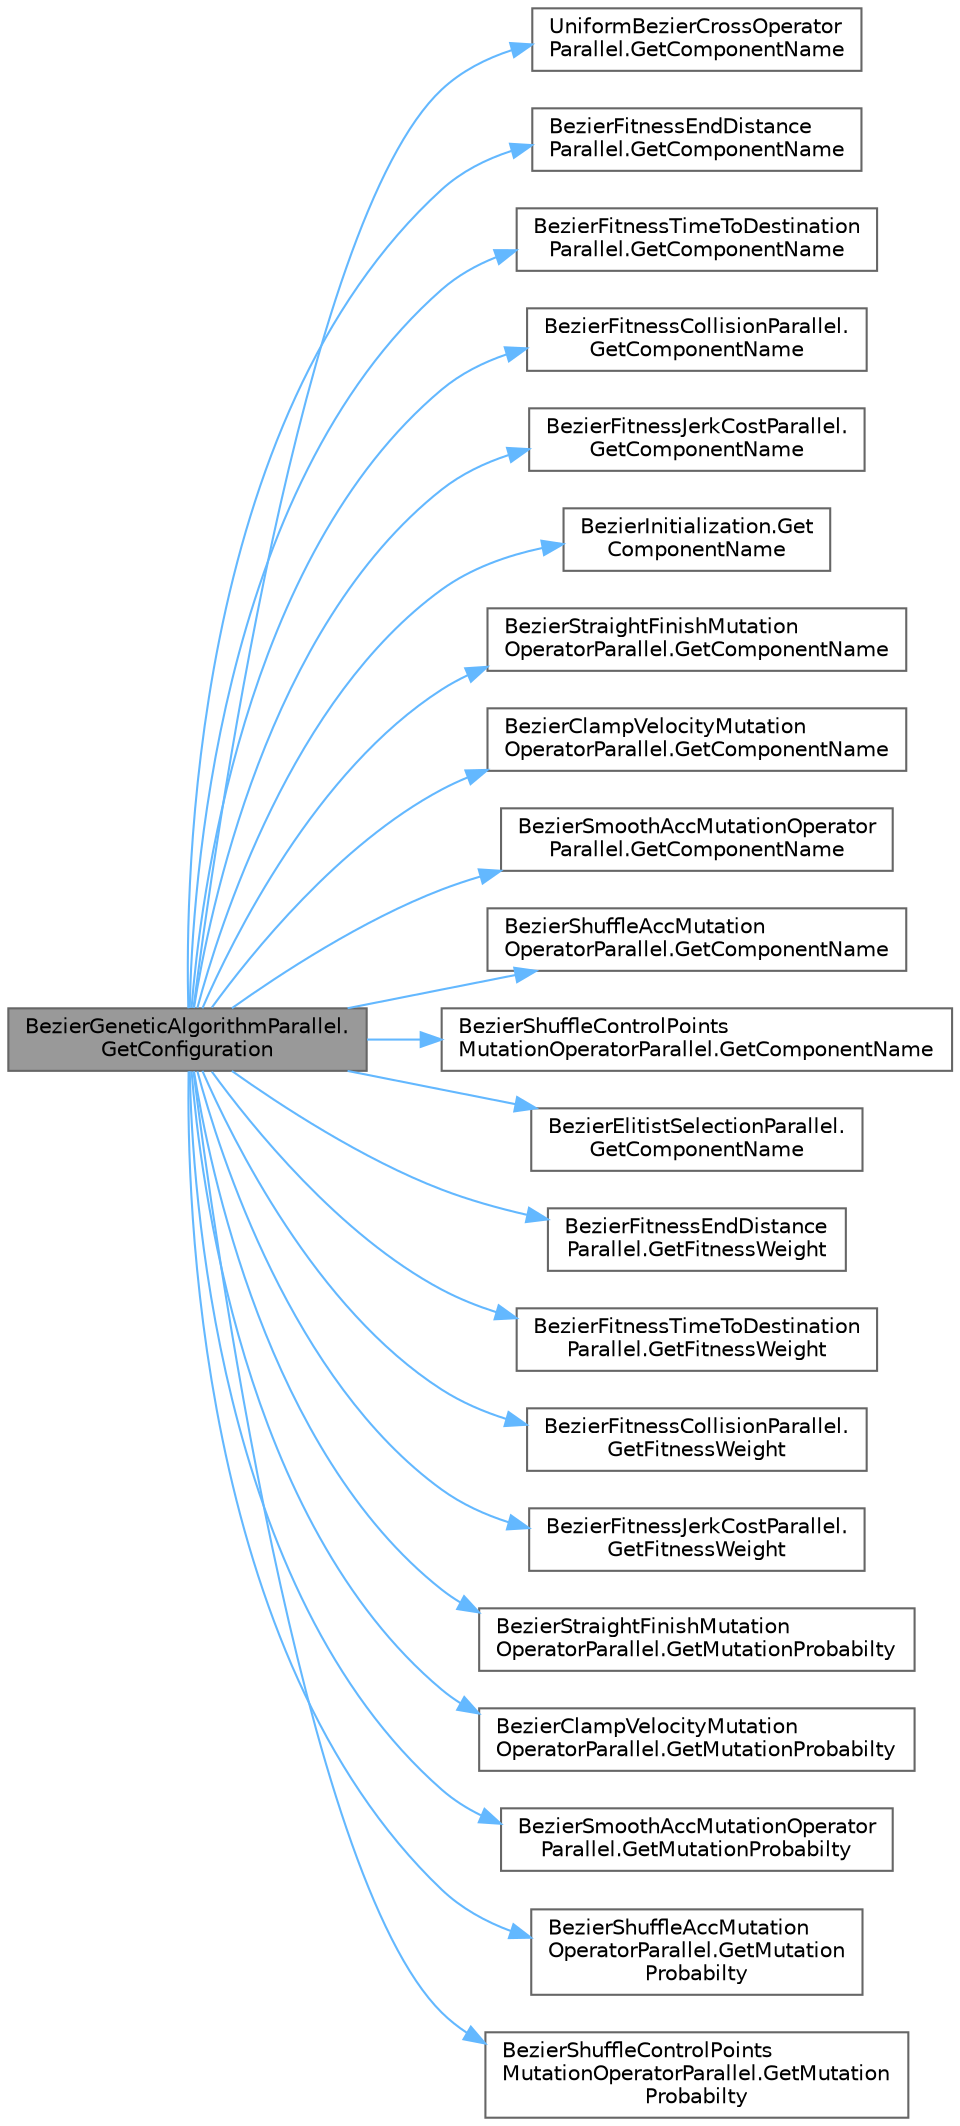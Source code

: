digraph "BezierGeneticAlgorithmParallel.GetConfiguration"
{
 // LATEX_PDF_SIZE
  bgcolor="transparent";
  edge [fontname=Helvetica,fontsize=10,labelfontname=Helvetica,labelfontsize=10];
  node [fontname=Helvetica,fontsize=10,shape=box,height=0.2,width=0.4];
  rankdir="LR";
  Node1 [id="Node000001",label="BezierGeneticAlgorithmParallel.\lGetConfiguration",height=0.2,width=0.4,color="gray40", fillcolor="grey60", style="filled", fontcolor="black",tooltip="Creates a string capturing configuration of this GA."];
  Node1 -> Node2 [id="edge1_Node000001_Node000002",color="steelblue1",style="solid",tooltip=" "];
  Node2 [id="Node000002",label="UniformBezierCrossOperator\lParallel.GetComponentName",height=0.2,width=0.4,color="grey40", fillcolor="white", style="filled",URL="$struct_uniform_bezier_cross_operator_parallel.html#a168f44d18b113297b64ad62d74c8bdbd",tooltip="Getter for component name."];
  Node1 -> Node3 [id="edge2_Node000001_Node000003",color="steelblue1",style="solid",tooltip=" "];
  Node3 [id="Node000003",label="BezierFitnessEndDistance\lParallel.GetComponentName",height=0.2,width=0.4,color="grey40", fillcolor="white", style="filled",URL="$struct_bezier_fitness_end_distance_parallel.html#adbe68984bc81a6af0e093ed5e537a602",tooltip="Getter for component name."];
  Node1 -> Node4 [id="edge3_Node000001_Node000004",color="steelblue1",style="solid",tooltip=" "];
  Node4 [id="Node000004",label="BezierFitnessTimeToDestination\lParallel.GetComponentName",height=0.2,width=0.4,color="grey40", fillcolor="white", style="filled",URL="$struct_bezier_fitness_time_to_destination_parallel.html#a2532b2ee39114391378ef88377cd9641",tooltip="Getter for component name."];
  Node1 -> Node5 [id="edge4_Node000001_Node000005",color="steelblue1",style="solid",tooltip=" "];
  Node5 [id="Node000005",label="BezierFitnessCollisionParallel.\lGetComponentName",height=0.2,width=0.4,color="grey40", fillcolor="white", style="filled",URL="$struct_bezier_fitness_collision_parallel.html#a269bacd0047735466429cce9966c3c59",tooltip="Getter for component name."];
  Node1 -> Node6 [id="edge5_Node000001_Node000006",color="steelblue1",style="solid",tooltip=" "];
  Node6 [id="Node000006",label="BezierFitnessJerkCostParallel.\lGetComponentName",height=0.2,width=0.4,color="grey40", fillcolor="white", style="filled",URL="$struct_bezier_fitness_jerk_cost_parallel.html#ac56a97a65a1735729dab6f8e528b049b",tooltip="Getter for component name."];
  Node1 -> Node7 [id="edge6_Node000001_Node000007",color="steelblue1",style="solid",tooltip=" "];
  Node7 [id="Node000007",label="BezierInitialization.Get\lComponentName",height=0.2,width=0.4,color="grey40", fillcolor="white", style="filled",URL="$struct_bezier_initialization.html#a9593906f72778c32f7e01b8d9c95d67e",tooltip="Getter for component name."];
  Node1 -> Node8 [id="edge7_Node000001_Node000008",color="steelblue1",style="solid",tooltip=" "];
  Node8 [id="Node000008",label="BezierStraightFinishMutation\lOperatorParallel.GetComponentName",height=0.2,width=0.4,color="grey40", fillcolor="white", style="filled",URL="$struct_bezier_straight_finish_mutation_operator_parallel.html#a7a446b3aadcc9414b7e8ccf5734dffa8",tooltip="Getter for component name."];
  Node1 -> Node9 [id="edge8_Node000001_Node000009",color="steelblue1",style="solid",tooltip=" "];
  Node9 [id="Node000009",label="BezierClampVelocityMutation\lOperatorParallel.GetComponentName",height=0.2,width=0.4,color="grey40", fillcolor="white", style="filled",URL="$struct_bezier_clamp_velocity_mutation_operator_parallel.html#a6cd10da84767fbcd8ebe480ea5cd019c",tooltip="Getter for component name."];
  Node1 -> Node10 [id="edge9_Node000001_Node000010",color="steelblue1",style="solid",tooltip=" "];
  Node10 [id="Node000010",label="BezierSmoothAccMutationOperator\lParallel.GetComponentName",height=0.2,width=0.4,color="grey40", fillcolor="white", style="filled",URL="$struct_bezier_smooth_acc_mutation_operator_parallel.html#a66ce01e273a1188be35c928fd7bf7ba5",tooltip="Getter for component name."];
  Node1 -> Node11 [id="edge10_Node000001_Node000011",color="steelblue1",style="solid",tooltip=" "];
  Node11 [id="Node000011",label="BezierShuffleAccMutation\lOperatorParallel.GetComponentName",height=0.2,width=0.4,color="grey40", fillcolor="white", style="filled",URL="$struct_bezier_shuffle_acc_mutation_operator_parallel.html#a20dd6aa360c81aa75e69b92f27c38c7d",tooltip="Getter for component name."];
  Node1 -> Node12 [id="edge11_Node000001_Node000012",color="steelblue1",style="solid",tooltip=" "];
  Node12 [id="Node000012",label="BezierShuffleControlPoints\lMutationOperatorParallel.GetComponentName",height=0.2,width=0.4,color="grey40", fillcolor="white", style="filled",URL="$struct_bezier_shuffle_control_points_mutation_operator_parallel.html#a752bf1bdb4881437b11272c6df526648",tooltip="Getter for component name."];
  Node1 -> Node13 [id="edge12_Node000001_Node000013",color="steelblue1",style="solid",tooltip=" "];
  Node13 [id="Node000013",label="BezierElitistSelectionParallel.\lGetComponentName",height=0.2,width=0.4,color="grey40", fillcolor="white", style="filled",URL="$struct_bezier_elitist_selection_parallel.html#a45ddab69fe33dd9937df0e630096437e",tooltip="Getter for component name."];
  Node1 -> Node14 [id="edge13_Node000001_Node000014",color="steelblue1",style="solid",tooltip=" "];
  Node14 [id="Node000014",label="BezierFitnessEndDistance\lParallel.GetFitnessWeight",height=0.2,width=0.4,color="grey40", fillcolor="white", style="filled",URL="$struct_bezier_fitness_end_distance_parallel.html#af99ca0b1b9eff5b8eb3623d239c55177",tooltip="Getter for fitness weight."];
  Node1 -> Node15 [id="edge14_Node000001_Node000015",color="steelblue1",style="solid",tooltip=" "];
  Node15 [id="Node000015",label="BezierFitnessTimeToDestination\lParallel.GetFitnessWeight",height=0.2,width=0.4,color="grey40", fillcolor="white", style="filled",URL="$struct_bezier_fitness_time_to_destination_parallel.html#a7abf6f286cb00b0c02a693f603f2e165",tooltip="Getter for fitness weight."];
  Node1 -> Node16 [id="edge15_Node000001_Node000016",color="steelblue1",style="solid",tooltip=" "];
  Node16 [id="Node000016",label="BezierFitnessCollisionParallel.\lGetFitnessWeight",height=0.2,width=0.4,color="grey40", fillcolor="white", style="filled",URL="$struct_bezier_fitness_collision_parallel.html#a0010a6d5a031b1fcb9e7c6dfd0e59508",tooltip="Getter for fitness weight."];
  Node1 -> Node17 [id="edge16_Node000001_Node000017",color="steelblue1",style="solid",tooltip=" "];
  Node17 [id="Node000017",label="BezierFitnessJerkCostParallel.\lGetFitnessWeight",height=0.2,width=0.4,color="grey40", fillcolor="white", style="filled",URL="$struct_bezier_fitness_jerk_cost_parallel.html#a952d23a7a6e6302c2d04ad23b2094eb2",tooltip="Getter for fitness weight."];
  Node1 -> Node18 [id="edge17_Node000001_Node000018",color="steelblue1",style="solid",tooltip=" "];
  Node18 [id="Node000018",label="BezierStraightFinishMutation\lOperatorParallel.GetMutationProbabilty",height=0.2,width=0.4,color="grey40", fillcolor="white", style="filled",URL="$struct_bezier_straight_finish_mutation_operator_parallel.html#ad54998a0c96eb77eaf61311f244fa833",tooltip="Getter for mutation probability."];
  Node1 -> Node19 [id="edge18_Node000001_Node000019",color="steelblue1",style="solid",tooltip=" "];
  Node19 [id="Node000019",label="BezierClampVelocityMutation\lOperatorParallel.GetMutationProbabilty",height=0.2,width=0.4,color="grey40", fillcolor="white", style="filled",URL="$struct_bezier_clamp_velocity_mutation_operator_parallel.html#a15f114dba693dd0b0f1ac7952aecb654",tooltip="Getter for mutation probability."];
  Node1 -> Node20 [id="edge19_Node000001_Node000020",color="steelblue1",style="solid",tooltip=" "];
  Node20 [id="Node000020",label="BezierSmoothAccMutationOperator\lParallel.GetMutationProbabilty",height=0.2,width=0.4,color="grey40", fillcolor="white", style="filled",URL="$struct_bezier_smooth_acc_mutation_operator_parallel.html#ab51a85023a74822c6b2938cd2ca18265",tooltip="Getter for mutation probability."];
  Node1 -> Node21 [id="edge20_Node000001_Node000021",color="steelblue1",style="solid",tooltip=" "];
  Node21 [id="Node000021",label="BezierShuffleAccMutation\lOperatorParallel.GetMutation\lProbabilty",height=0.2,width=0.4,color="grey40", fillcolor="white", style="filled",URL="$struct_bezier_shuffle_acc_mutation_operator_parallel.html#a0cc2efabdcd7673f8f9151f199cb8621",tooltip="Getter for mutation probability."];
  Node1 -> Node22 [id="edge21_Node000001_Node000022",color="steelblue1",style="solid",tooltip=" "];
  Node22 [id="Node000022",label="BezierShuffleControlPoints\lMutationOperatorParallel.GetMutation\lProbabilty",height=0.2,width=0.4,color="grey40", fillcolor="white", style="filled",URL="$struct_bezier_shuffle_control_points_mutation_operator_parallel.html#a7924b421e7a62483be51d38374567a07",tooltip="Getter for mutation probability."];
}
